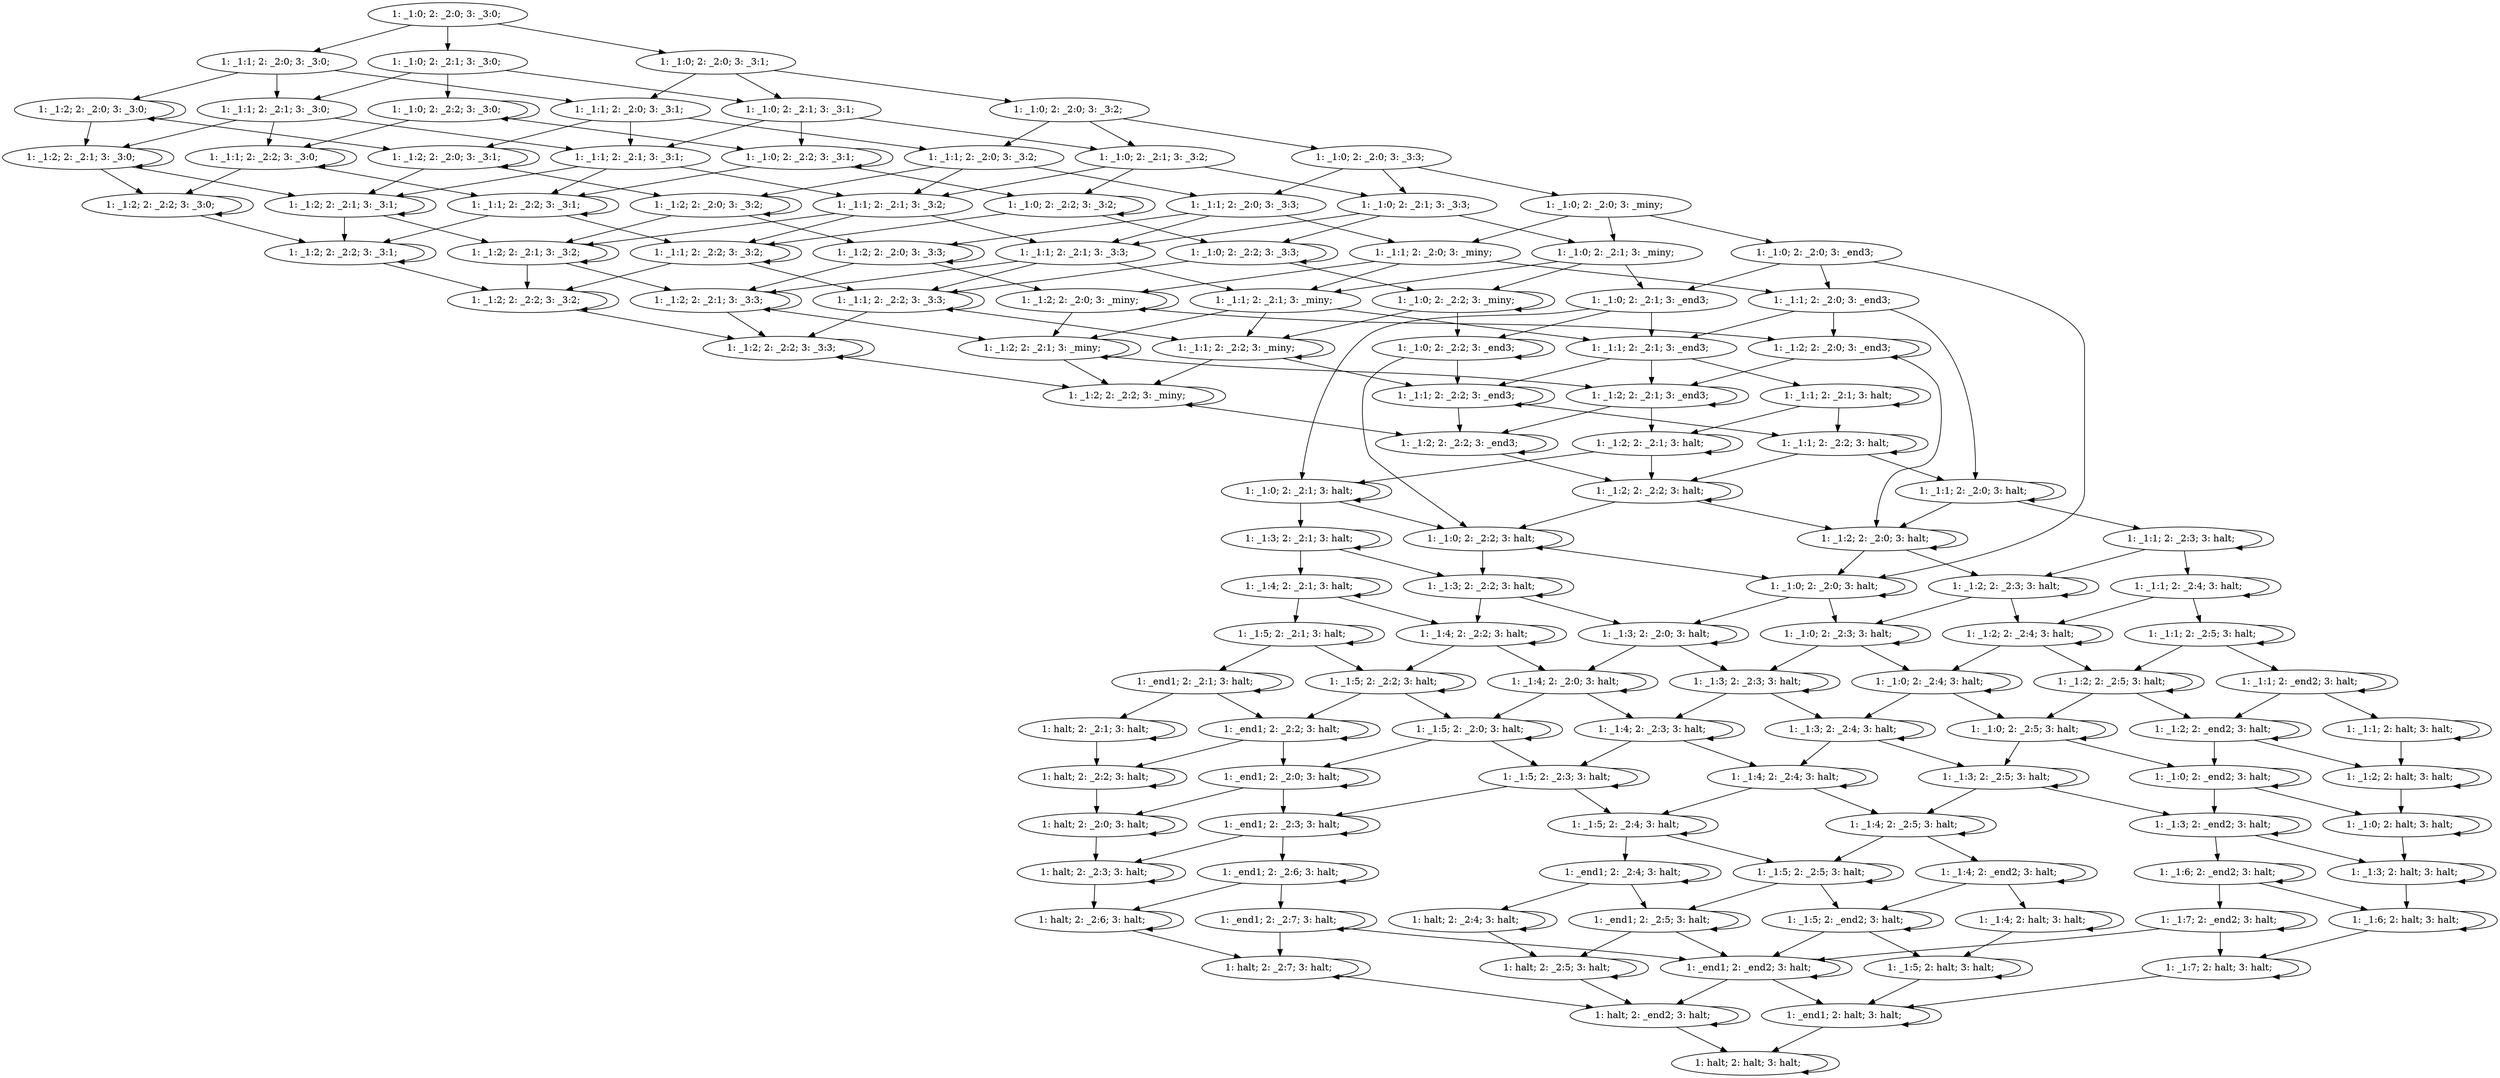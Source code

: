 digraph k { 
 "1: halt; 2: halt; 3: halt; " -> "1: halt; 2: halt; 3: halt; ";
"1: _end1; 2: halt; 3: halt; " -> "1: halt; 2: halt; 3: halt; ";
"1: _end1; 2: halt; 3: halt; " -> "1: _end1; 2: halt; 3: halt; ";
"1: halt; 2: _end2; 3: halt; " -> "1: halt; 2: _end2; 3: halt; ";
"1: halt; 2: _end2; 3: halt; " -> "1: halt; 2: halt; 3: halt; ";
"1: halt; 2: _2:7; 3: halt; " -> "1: halt; 2: _2:7; 3: halt; ";
"1: halt; 2: _2:7; 3: halt; " -> "1: halt; 2: _end2; 3: halt; ";
"1: _end1; 2: _end2; 3: halt; " -> "1: halt; 2: _end2; 3: halt; ";
"1: _end1; 2: _end2; 3: halt; " -> "1: _end1; 2: _end2; 3: halt; ";
"1: _end1; 2: _end2; 3: halt; " -> "1: _end1; 2: halt; 3: halt; ";
"1: halt; 2: _2:5; 3: halt; " -> "1: halt; 2: _2:5; 3: halt; ";
"1: halt; 2: _2:5; 3: halt; " -> "1: halt; 2: _end2; 3: halt; ";
"1: _1:5; 2: halt; 3: halt; " -> "1: _end1; 2: halt; 3: halt; ";
"1: _1:5; 2: halt; 3: halt; " -> "1: _1:5; 2: halt; 3: halt; ";
"1: _1:7; 2: halt; 3: halt; " -> "1: _end1; 2: halt; 3: halt; ";
"1: _1:7; 2: halt; 3: halt; " -> "1: _1:7; 2: halt; 3: halt; ";
"1: _1:6; 2: halt; 3: halt; " -> "1: _1:7; 2: halt; 3: halt; ";
"1: _1:6; 2: halt; 3: halt; " -> "1: _1:6; 2: halt; 3: halt; ";
"1: _1:7; 2: _end2; 3: halt; " -> "1: _end1; 2: _end2; 3: halt; ";
"1: _1:7; 2: _end2; 3: halt; " -> "1: _1:7; 2: _end2; 3: halt; ";
"1: _1:7; 2: _end2; 3: halt; " -> "1: _1:7; 2: halt; 3: halt; ";
"1: _1:4; 2: halt; 3: halt; " -> "1: _1:5; 2: halt; 3: halt; ";
"1: _1:4; 2: halt; 3: halt; " -> "1: _1:4; 2: halt; 3: halt; ";
"1: _1:5; 2: _end2; 3: halt; " -> "1: _end1; 2: _end2; 3: halt; ";
"1: _1:5; 2: _end2; 3: halt; " -> "1: _1:5; 2: _end2; 3: halt; ";
"1: _1:5; 2: _end2; 3: halt; " -> "1: _1:5; 2: halt; 3: halt; ";
"1: _end1; 2: _2:5; 3: halt; " -> "1: halt; 2: _2:5; 3: halt; ";
"1: _end1; 2: _2:5; 3: halt; " -> "1: _end1; 2: _2:5; 3: halt; ";
"1: _end1; 2: _2:5; 3: halt; " -> "1: _end1; 2: _end2; 3: halt; ";
"1: halt; 2: _2:4; 3: halt; " -> "1: halt; 2: _2:4; 3: halt; ";
"1: halt; 2: _2:4; 3: halt; " -> "1: halt; 2: _2:5; 3: halt; ";
"1: _end1; 2: _2:7; 3: halt; " -> "1: halt; 2: _2:7; 3: halt; ";
"1: _end1; 2: _2:7; 3: halt; " -> "1: _end1; 2: _2:7; 3: halt; ";
"1: _end1; 2: _2:7; 3: halt; " -> "1: _end1; 2: _end2; 3: halt; ";
"1: halt; 2: _2:6; 3: halt; " -> "1: halt; 2: _2:6; 3: halt; ";
"1: halt; 2: _2:6; 3: halt; " -> "1: halt; 2: _2:7; 3: halt; ";
"1: halt; 2: _2:2; 3: halt; " -> "1: halt; 2: _2:2; 3: halt; ";
"1: halt; 2: _2:2; 3: halt; " -> "1: halt; 2: _2:0; 3: halt; ";
"1: _1:2; 2: halt; 3: halt; " -> "1: _1:0; 2: halt; 3: halt; ";
"1: _1:2; 2: halt; 3: halt; " -> "1: _1:2; 2: halt; 3: halt; ";
"1: _1:2; 2: _end2; 3: halt; " -> "1: _1:0; 2: _end2; 3: halt; ";
"1: _1:2; 2: _end2; 3: halt; " -> "1: _1:2; 2: _end2; 3: halt; ";
"1: _1:2; 2: _end2; 3: halt; " -> "1: _1:2; 2: halt; 3: halt; ";
"1: _1:1; 2: halt; 3: halt; " -> "1: _1:2; 2: halt; 3: halt; ";
"1: _1:1; 2: halt; 3: halt; " -> "1: _1:1; 2: halt; 3: halt; ";
"1: _end1; 2: _2:2; 3: halt; " -> "1: halt; 2: _2:2; 3: halt; ";
"1: _end1; 2: _2:2; 3: halt; " -> "1: _end1; 2: _2:2; 3: halt; ";
"1: _end1; 2: _2:2; 3: halt; " -> "1: _end1; 2: _2:0; 3: halt; ";
"1: halt; 2: _2:1; 3: halt; " -> "1: halt; 2: _2:1; 3: halt; ";
"1: halt; 2: _2:1; 3: halt; " -> "1: halt; 2: _2:2; 3: halt; ";
"1: halt; 2: _2:3; 3: halt; " -> "1: halt; 2: _2:3; 3: halt; ";
"1: halt; 2: _2:3; 3: halt; " -> "1: halt; 2: _2:6; 3: halt; ";
"1: _end1; 2: _2:6; 3: halt; " -> "1: halt; 2: _2:6; 3: halt; ";
"1: _end1; 2: _2:6; 3: halt; " -> "1: _end1; 2: _2:6; 3: halt; ";
"1: _end1; 2: _2:6; 3: halt; " -> "1: _end1; 2: _2:7; 3: halt; ";
"1: _1:5; 2: _2:5; 3: halt; " -> "1: _end1; 2: _2:5; 3: halt; ";
"1: _1:5; 2: _2:5; 3: halt; " -> "1: _1:5; 2: _2:5; 3: halt; ";
"1: _1:5; 2: _2:5; 3: halt; " -> "1: _1:5; 2: _end2; 3: halt; ";
"1: _end1; 2: _2:4; 3: halt; " -> "1: halt; 2: _2:4; 3: halt; ";
"1: _end1; 2: _2:4; 3: halt; " -> "1: _end1; 2: _2:4; 3: halt; ";
"1: _end1; 2: _2:4; 3: halt; " -> "1: _end1; 2: _2:5; 3: halt; ";
"1: _1:4; 2: _end2; 3: halt; " -> "1: _1:5; 2: _end2; 3: halt; ";
"1: _1:4; 2: _end2; 3: halt; " -> "1: _1:4; 2: _end2; 3: halt; ";
"1: _1:4; 2: _end2; 3: halt; " -> "1: _1:4; 2: halt; 3: halt; ";
"1: _1:3; 2: halt; 3: halt; " -> "1: _1:6; 2: halt; 3: halt; ";
"1: _1:3; 2: halt; 3: halt; " -> "1: _1:3; 2: halt; 3: halt; ";
"1: _1:6; 2: _end2; 3: halt; " -> "1: _1:7; 2: _end2; 3: halt; ";
"1: _1:6; 2: _end2; 3: halt; " -> "1: _1:6; 2: _end2; 3: halt; ";
"1: _1:6; 2: _end2; 3: halt; " -> "1: _1:6; 2: halt; 3: halt; ";
"1: _1:0; 2: halt; 3: halt; " -> "1: _1:3; 2: halt; 3: halt; ";
"1: _1:0; 2: halt; 3: halt; " -> "1: _1:0; 2: halt; 3: halt; ";
"1: _1:3; 2: _end2; 3: halt; " -> "1: _1:6; 2: _end2; 3: halt; ";
"1: _1:3; 2: _end2; 3: halt; " -> "1: _1:3; 2: _end2; 3: halt; ";
"1: _1:3; 2: _end2; 3: halt; " -> "1: _1:3; 2: halt; 3: halt; ";
"1: _1:4; 2: _2:5; 3: halt; " -> "1: _1:5; 2: _2:5; 3: halt; ";
"1: _1:4; 2: _2:5; 3: halt; " -> "1: _1:4; 2: _2:5; 3: halt; ";
"1: _1:4; 2: _2:5; 3: halt; " -> "1: _1:4; 2: _end2; 3: halt; ";
"1: _1:5; 2: _2:4; 3: halt; " -> "1: _end1; 2: _2:4; 3: halt; ";
"1: _1:5; 2: _2:4; 3: halt; " -> "1: _1:5; 2: _2:4; 3: halt; ";
"1: _1:5; 2: _2:4; 3: halt; " -> "1: _1:5; 2: _2:5; 3: halt; ";
"1: _end1; 2: _2:3; 3: halt; " -> "1: halt; 2: _2:3; 3: halt; ";
"1: _end1; 2: _2:3; 3: halt; " -> "1: _end1; 2: _2:3; 3: halt; ";
"1: _end1; 2: _2:3; 3: halt; " -> "1: _end1; 2: _2:6; 3: halt; ";
"1: halt; 2: _2:0; 3: halt; " -> "1: halt; 2: _2:0; 3: halt; ";
"1: halt; 2: _2:0; 3: halt; " -> "1: halt; 2: _2:3; 3: halt; ";
"1: _1:5; 2: _2:2; 3: halt; " -> "1: _end1; 2: _2:2; 3: halt; ";
"1: _1:5; 2: _2:2; 3: halt; " -> "1: _1:5; 2: _2:2; 3: halt; ";
"1: _1:5; 2: _2:2; 3: halt; " -> "1: _1:5; 2: _2:0; 3: halt; ";
"1: _end1; 2: _2:1; 3: halt; " -> "1: halt; 2: _2:1; 3: halt; ";
"1: _end1; 2: _2:1; 3: halt; " -> "1: _end1; 2: _2:1; 3: halt; ";
"1: _end1; 2: _2:1; 3: halt; " -> "1: _end1; 2: _2:2; 3: halt; ";
"1: _1:1; 2: _end2; 3: halt; " -> "1: _1:2; 2: _end2; 3: halt; ";
"1: _1:1; 2: _end2; 3: halt; " -> "1: _1:1; 2: _end2; 3: halt; ";
"1: _1:1; 2: _end2; 3: halt; " -> "1: _1:1; 2: halt; 3: halt; ";
"1: _1:2; 2: _2:5; 3: halt; " -> "1: _1:0; 2: _2:5; 3: halt; ";
"1: _1:2; 2: _2:5; 3: halt; " -> "1: _1:2; 2: _2:5; 3: halt; ";
"1: _1:2; 2: _2:5; 3: halt; " -> "1: _1:2; 2: _end2; 3: halt; ";
"1: _1:2; 2: _2:4; 3: halt; " -> "1: _1:0; 2: _2:4; 3: halt; ";
"1: _1:2; 2: _2:4; 3: halt; " -> "1: _1:2; 2: _2:4; 3: halt; ";
"1: _1:2; 2: _2:4; 3: halt; " -> "1: _1:2; 2: _2:5; 3: halt; ";
"1: _1:1; 2: _2:5; 3: halt; " -> "1: _1:2; 2: _2:5; 3: halt; ";
"1: _1:1; 2: _2:5; 3: halt; " -> "1: _1:1; 2: _2:5; 3: halt; ";
"1: _1:1; 2: _2:5; 3: halt; " -> "1: _1:1; 2: _end2; 3: halt; ";
"1: _1:2; 2: _2:2; 3: halt; " -> "1: _1:0; 2: _2:2; 3: halt; ";
"1: _1:2; 2: _2:2; 3: halt; " -> "1: _1:2; 2: _2:2; 3: halt; ";
"1: _1:2; 2: _2:2; 3: halt; " -> "1: _1:2; 2: _2:0; 3: halt; ";
"1: _1:4; 2: _2:2; 3: halt; " -> "1: _1:5; 2: _2:2; 3: halt; ";
"1: _1:4; 2: _2:2; 3: halt; " -> "1: _1:4; 2: _2:2; 3: halt; ";
"1: _1:4; 2: _2:2; 3: halt; " -> "1: _1:4; 2: _2:0; 3: halt; ";
"1: _1:5; 2: _2:1; 3: halt; " -> "1: _end1; 2: _2:1; 3: halt; ";
"1: _1:5; 2: _2:1; 3: halt; " -> "1: _1:5; 2: _2:1; 3: halt; ";
"1: _1:5; 2: _2:1; 3: halt; " -> "1: _1:5; 2: _2:2; 3: halt; ";
"1: _1:5; 2: _2:3; 3: halt; " -> "1: _end1; 2: _2:3; 3: halt; ";
"1: _1:5; 2: _2:3; 3: halt; " -> "1: _1:5; 2: _2:3; 3: halt; ";
"1: _1:5; 2: _2:3; 3: halt; " -> "1: _1:5; 2: _2:4; 3: halt; ";
"1: _end1; 2: _2:0; 3: halt; " -> "1: halt; 2: _2:0; 3: halt; ";
"1: _end1; 2: _2:0; 3: halt; " -> "1: _end1; 2: _2:0; 3: halt; ";
"1: _end1; 2: _2:0; 3: halt; " -> "1: _end1; 2: _2:3; 3: halt; ";
"1: _1:4; 2: _2:4; 3: halt; " -> "1: _1:5; 2: _2:4; 3: halt; ";
"1: _1:4; 2: _2:4; 3: halt; " -> "1: _1:4; 2: _2:4; 3: halt; ";
"1: _1:4; 2: _2:4; 3: halt; " -> "1: _1:4; 2: _2:5; 3: halt; ";
"1: _1:3; 2: _2:5; 3: halt; " -> "1: _1:4; 2: _2:5; 3: halt; ";
"1: _1:3; 2: _2:5; 3: halt; " -> "1: _1:3; 2: _2:5; 3: halt; ";
"1: _1:3; 2: _2:5; 3: halt; " -> "1: _1:3; 2: _end2; 3: halt; ";
"1: _1:0; 2: _end2; 3: halt; " -> "1: _1:3; 2: _end2; 3: halt; ";
"1: _1:0; 2: _end2; 3: halt; " -> "1: _1:0; 2: _end2; 3: halt; ";
"1: _1:0; 2: _end2; 3: halt; " -> "1: _1:0; 2: halt; 3: halt; ";
"1: _1:0; 2: _2:5; 3: halt; " -> "1: _1:3; 2: _2:5; 3: halt; ";
"1: _1:0; 2: _2:5; 3: halt; " -> "1: _1:0; 2: _2:5; 3: halt; ";
"1: _1:0; 2: _2:5; 3: halt; " -> "1: _1:0; 2: _end2; 3: halt; ";
"1: _1:3; 2: _2:4; 3: halt; " -> "1: _1:4; 2: _2:4; 3: halt; ";
"1: _1:3; 2: _2:4; 3: halt; " -> "1: _1:3; 2: _2:4; 3: halt; ";
"1: _1:3; 2: _2:4; 3: halt; " -> "1: _1:3; 2: _2:5; 3: halt; ";
"1: _1:4; 2: _2:3; 3: halt; " -> "1: _1:5; 2: _2:3; 3: halt; ";
"1: _1:4; 2: _2:3; 3: halt; " -> "1: _1:4; 2: _2:3; 3: halt; ";
"1: _1:4; 2: _2:3; 3: halt; " -> "1: _1:4; 2: _2:4; 3: halt; ";
"1: _1:5; 2: _2:0; 3: halt; " -> "1: _end1; 2: _2:0; 3: halt; ";
"1: _1:5; 2: _2:0; 3: halt; " -> "1: _1:5; 2: _2:0; 3: halt; ";
"1: _1:5; 2: _2:0; 3: halt; " -> "1: _1:5; 2: _2:3; 3: halt; ";
"1: _1:3; 2: _2:2; 3: halt; " -> "1: _1:4; 2: _2:2; 3: halt; ";
"1: _1:3; 2: _2:2; 3: halt; " -> "1: _1:3; 2: _2:2; 3: halt; ";
"1: _1:3; 2: _2:2; 3: halt; " -> "1: _1:3; 2: _2:0; 3: halt; ";
"1: _1:4; 2: _2:1; 3: halt; " -> "1: _1:5; 2: _2:1; 3: halt; ";
"1: _1:4; 2: _2:1; 3: halt; " -> "1: _1:4; 2: _2:1; 3: halt; ";
"1: _1:4; 2: _2:1; 3: halt; " -> "1: _1:4; 2: _2:2; 3: halt; ";
"1: _1:1; 2: _2:2; 3: halt; " -> "1: _1:2; 2: _2:2; 3: halt; ";
"1: _1:1; 2: _2:2; 3: halt; " -> "1: _1:1; 2: _2:2; 3: halt; ";
"1: _1:1; 2: _2:2; 3: halt; " -> "1: _1:1; 2: _2:0; 3: halt; ";
"1: _1:2; 2: _2:1; 3: halt; " -> "1: _1:0; 2: _2:1; 3: halt; ";
"1: _1:2; 2: _2:1; 3: halt; " -> "1: _1:2; 2: _2:1; 3: halt; ";
"1: _1:2; 2: _2:1; 3: halt; " -> "1: _1:2; 2: _2:2; 3: halt; ";
"1: _1:2; 2: _2:2; 3: _end3; " -> "1: _1:2; 2: _2:2; 3: halt; ";
"1: _1:2; 2: _2:2; 3: _end3; " -> "1: _1:2; 2: _2:2; 3: _end3; ";
"1: _1:1; 2: _2:4; 3: halt; " -> "1: _1:2; 2: _2:4; 3: halt; ";
"1: _1:1; 2: _2:4; 3: halt; " -> "1: _1:1; 2: _2:4; 3: halt; ";
"1: _1:1; 2: _2:4; 3: halt; " -> "1: _1:1; 2: _2:5; 3: halt; ";
"1: _1:2; 2: _2:3; 3: halt; " -> "1: _1:0; 2: _2:3; 3: halt; ";
"1: _1:2; 2: _2:3; 3: halt; " -> "1: _1:2; 2: _2:3; 3: halt; ";
"1: _1:2; 2: _2:3; 3: halt; " -> "1: _1:2; 2: _2:4; 3: halt; ";
"1: _1:2; 2: _2:2; 3: _miny; " -> "1: _1:2; 2: _2:2; 3: _end3; ";
"1: _1:2; 2: _2:2; 3: _miny; " -> "1: _1:2; 2: _2:2; 3: _miny; ";
"1: _1:2; 2: _2:1; 3: _end3; " -> "1: _1:2; 2: _2:1; 3: _end3; ";
"1: _1:2; 2: _2:1; 3: _end3; " -> "1: _1:2; 2: _2:1; 3: halt; ";
"1: _1:2; 2: _2:1; 3: _end3; " -> "1: _1:2; 2: _2:2; 3: _end3; ";
"1: _1:2; 2: _2:0; 3: halt; " -> "1: _1:0; 2: _2:0; 3: halt; ";
"1: _1:2; 2: _2:0; 3: halt; " -> "1: _1:2; 2: _2:0; 3: halt; ";
"1: _1:2; 2: _2:0; 3: halt; " -> "1: _1:2; 2: _2:3; 3: halt; ";
"1: _1:1; 2: _2:3; 3: halt; " -> "1: _1:2; 2: _2:3; 3: halt; ";
"1: _1:1; 2: _2:3; 3: halt; " -> "1: _1:1; 2: _2:3; 3: halt; ";
"1: _1:1; 2: _2:3; 3: halt; " -> "1: _1:1; 2: _2:4; 3: halt; ";
"1: _1:1; 2: _2:2; 3: _end3; " -> "1: _1:2; 2: _2:2; 3: _end3; ";
"1: _1:1; 2: _2:2; 3: _end3; " -> "1: _1:1; 2: _2:2; 3: halt; ";
"1: _1:1; 2: _2:2; 3: _end3; " -> "1: _1:1; 2: _2:2; 3: _end3; ";
"1: _1:1; 2: _2:1; 3: halt; " -> "1: _1:2; 2: _2:1; 3: halt; ";
"1: _1:1; 2: _2:1; 3: halt; " -> "1: _1:1; 2: _2:1; 3: halt; ";
"1: _1:1; 2: _2:1; 3: halt; " -> "1: _1:1; 2: _2:2; 3: halt; ";
"1: _1:0; 2: _2:2; 3: halt; " -> "1: _1:3; 2: _2:2; 3: halt; ";
"1: _1:0; 2: _2:2; 3: halt; " -> "1: _1:0; 2: _2:2; 3: halt; ";
"1: _1:0; 2: _2:2; 3: halt; " -> "1: _1:0; 2: _2:0; 3: halt; ";
"1: _1:3; 2: _2:1; 3: halt; " -> "1: _1:4; 2: _2:1; 3: halt; ";
"1: _1:3; 2: _2:1; 3: halt; " -> "1: _1:3; 2: _2:1; 3: halt; ";
"1: _1:3; 2: _2:1; 3: halt; " -> "1: _1:3; 2: _2:2; 3: halt; ";
"1: _1:3; 2: _2:3; 3: halt; " -> "1: _1:4; 2: _2:3; 3: halt; ";
"1: _1:3; 2: _2:3; 3: halt; " -> "1: _1:3; 2: _2:3; 3: halt; ";
"1: _1:3; 2: _2:3; 3: halt; " -> "1: _1:3; 2: _2:4; 3: halt; ";
"1: _1:4; 2: _2:0; 3: halt; " -> "1: _1:5; 2: _2:0; 3: halt; ";
"1: _1:4; 2: _2:0; 3: halt; " -> "1: _1:4; 2: _2:0; 3: halt; ";
"1: _1:4; 2: _2:0; 3: halt; " -> "1: _1:4; 2: _2:3; 3: halt; ";
"1: _1:0; 2: _2:4; 3: halt; " -> "1: _1:3; 2: _2:4; 3: halt; ";
"1: _1:0; 2: _2:4; 3: halt; " -> "1: _1:0; 2: _2:4; 3: halt; ";
"1: _1:0; 2: _2:4; 3: halt; " -> "1: _1:0; 2: _2:5; 3: halt; ";
"1: _1:0; 2: _2:2; 3: _end3; " -> "1: _1:1; 2: _2:2; 3: _end3; ";
"1: _1:0; 2: _2:2; 3: _end3; " -> "1: _1:0; 2: _2:2; 3: halt; ";
"1: _1:0; 2: _2:2; 3: _end3; " -> "1: _1:0; 2: _2:2; 3: _end3; ";
"1: _1:1; 2: _2:2; 3: _miny; " -> "1: _1:2; 2: _2:2; 3: _miny; ";
"1: _1:1; 2: _2:2; 3: _miny; " -> "1: _1:1; 2: _2:2; 3: _end3; ";
"1: _1:1; 2: _2:2; 3: _miny; " -> "1: _1:1; 2: _2:2; 3: _miny; ";
"1: _1:0; 2: _2:3; 3: halt; " -> "1: _1:3; 2: _2:3; 3: halt; ";
"1: _1:0; 2: _2:3; 3: halt; " -> "1: _1:0; 2: _2:3; 3: halt; ";
"1: _1:0; 2: _2:3; 3: halt; " -> "1: _1:0; 2: _2:4; 3: halt; ";
"1: _1:3; 2: _2:0; 3: halt; " -> "1: _1:4; 2: _2:0; 3: halt; ";
"1: _1:3; 2: _2:0; 3: halt; " -> "1: _1:3; 2: _2:0; 3: halt; ";
"1: _1:3; 2: _2:0; 3: halt; " -> "1: _1:3; 2: _2:3; 3: halt; ";
"1: _1:0; 2: _2:1; 3: halt; " -> "1: _1:3; 2: _2:1; 3: halt; ";
"1: _1:0; 2: _2:1; 3: halt; " -> "1: _1:0; 2: _2:1; 3: halt; ";
"1: _1:0; 2: _2:1; 3: halt; " -> "1: _1:0; 2: _2:2; 3: halt; ";
"1: _1:1; 2: _2:1; 3: _end3; " -> "1: _1:2; 2: _2:1; 3: _end3; ";
"1: _1:1; 2: _2:1; 3: _end3; " -> "1: _1:1; 2: _2:1; 3: halt; ";
"1: _1:1; 2: _2:1; 3: _end3; " -> "1: _1:1; 2: _2:2; 3: _end3; ";
"1: _1:1; 2: _2:0; 3: halt; " -> "1: _1:2; 2: _2:0; 3: halt; ";
"1: _1:1; 2: _2:0; 3: halt; " -> "1: _1:1; 2: _2:0; 3: halt; ";
"1: _1:1; 2: _2:0; 3: halt; " -> "1: _1:1; 2: _2:3; 3: halt; ";
"1: _1:2; 2: _2:0; 3: _end3; " -> "1: _1:2; 2: _2:0; 3: _end3; ";
"1: _1:2; 2: _2:0; 3: _end3; " -> "1: _1:2; 2: _2:0; 3: halt; ";
"1: _1:2; 2: _2:0; 3: _end3; " -> "1: _1:2; 2: _2:1; 3: _end3; ";
"1: _1:2; 2: _2:1; 3: _miny; " -> "1: _1:2; 2: _2:1; 3: _miny; ";
"1: _1:2; 2: _2:1; 3: _miny; " -> "1: _1:2; 2: _2:1; 3: _end3; ";
"1: _1:2; 2: _2:1; 3: _miny; " -> "1: _1:2; 2: _2:2; 3: _miny; ";
"1: _1:2; 2: _2:2; 3: _3:3; " -> "1: _1:2; 2: _2:2; 3: _miny; ";
"1: _1:2; 2: _2:2; 3: _3:3; " -> "1: _1:2; 2: _2:2; 3: _3:3; ";
"1: _1:2; 2: _2:2; 3: _3:2; " -> "1: _1:2; 2: _2:2; 3: _3:3; ";
"1: _1:2; 2: _2:2; 3: _3:2; " -> "1: _1:2; 2: _2:2; 3: _3:2; ";
"1: _1:2; 2: _2:1; 3: _3:3; " -> "1: _1:2; 2: _2:1; 3: _3:3; ";
"1: _1:2; 2: _2:1; 3: _3:3; " -> "1: _1:2; 2: _2:1; 3: _miny; ";
"1: _1:2; 2: _2:1; 3: _3:3; " -> "1: _1:2; 2: _2:2; 3: _3:3; ";
"1: _1:2; 2: _2:0; 3: _miny; " -> "1: _1:2; 2: _2:0; 3: _miny; ";
"1: _1:2; 2: _2:0; 3: _miny; " -> "1: _1:2; 2: _2:0; 3: _end3; ";
"1: _1:2; 2: _2:0; 3: _miny; " -> "1: _1:2; 2: _2:1; 3: _miny; ";
"1: _1:1; 2: _2:2; 3: _3:3; " -> "1: _1:2; 2: _2:2; 3: _3:3; ";
"1: _1:1; 2: _2:2; 3: _3:3; " -> "1: _1:1; 2: _2:2; 3: _miny; ";
"1: _1:1; 2: _2:2; 3: _3:3; " -> "1: _1:1; 2: _2:2; 3: _3:3; ";
"1: _1:1; 2: _2:1; 3: _miny; " -> "1: _1:2; 2: _2:1; 3: _miny; ";
"1: _1:1; 2: _2:1; 3: _miny; " -> "1: _1:1; 2: _2:1; 3: _end3; ";
"1: _1:1; 2: _2:1; 3: _miny; " -> "1: _1:1; 2: _2:2; 3: _miny; ";
"1: _1:1; 2: _2:0; 3: _end3; " -> "1: _1:2; 2: _2:0; 3: _end3; ";
"1: _1:1; 2: _2:0; 3: _end3; " -> "1: _1:1; 2: _2:0; 3: halt; ";
"1: _1:1; 2: _2:0; 3: _end3; " -> "1: _1:1; 2: _2:1; 3: _end3; ";
"1: _1:0; 2: _2:1; 3: _end3; " -> "1: _1:1; 2: _2:1; 3: _end3; ";
"1: _1:0; 2: _2:1; 3: _end3; " -> "1: _1:0; 2: _2:1; 3: halt; ";
"1: _1:0; 2: _2:1; 3: _end3; " -> "1: _1:0; 2: _2:2; 3: _end3; ";
"1: _1:0; 2: _2:0; 3: halt; " -> "1: _1:3; 2: _2:0; 3: halt; ";
"1: _1:0; 2: _2:0; 3: halt; " -> "1: _1:0; 2: _2:0; 3: halt; ";
"1: _1:0; 2: _2:0; 3: halt; " -> "1: _1:0; 2: _2:3; 3: halt; ";
"1: _1:0; 2: _2:2; 3: _miny; " -> "1: _1:1; 2: _2:2; 3: _miny; ";
"1: _1:0; 2: _2:2; 3: _miny; " -> "1: _1:0; 2: _2:2; 3: _end3; ";
"1: _1:0; 2: _2:2; 3: _miny; " -> "1: _1:0; 2: _2:2; 3: _miny; ";
"1: _1:0; 2: _2:2; 3: _3:3; " -> "1: _1:1; 2: _2:2; 3: _3:3; ";
"1: _1:0; 2: _2:2; 3: _3:3; " -> "1: _1:0; 2: _2:2; 3: _miny; ";
"1: _1:0; 2: _2:2; 3: _3:3; " -> "1: _1:0; 2: _2:2; 3: _3:3; ";
"1: _1:1; 2: _2:2; 3: _3:2; " -> "1: _1:2; 2: _2:2; 3: _3:2; ";
"1: _1:1; 2: _2:2; 3: _3:2; " -> "1: _1:1; 2: _2:2; 3: _3:3; ";
"1: _1:1; 2: _2:2; 3: _3:2; " -> "1: _1:1; 2: _2:2; 3: _3:2; ";
"1: _1:0; 2: _2:1; 3: _miny; " -> "1: _1:1; 2: _2:1; 3: _miny; ";
"1: _1:0; 2: _2:1; 3: _miny; " -> "1: _1:0; 2: _2:1; 3: _end3; ";
"1: _1:0; 2: _2:1; 3: _miny; " -> "1: _1:0; 2: _2:2; 3: _miny; ";
"1: _1:0; 2: _2:0; 3: _end3; " -> "1: _1:1; 2: _2:0; 3: _end3; ";
"1: _1:0; 2: _2:0; 3: _end3; " -> "1: _1:0; 2: _2:0; 3: halt; ";
"1: _1:0; 2: _2:0; 3: _end3; " -> "1: _1:0; 2: _2:1; 3: _end3; ";
"1: _1:1; 2: _2:0; 3: _miny; " -> "1: _1:2; 2: _2:0; 3: _miny; ";
"1: _1:1; 2: _2:0; 3: _miny; " -> "1: _1:1; 2: _2:0; 3: _end3; ";
"1: _1:1; 2: _2:0; 3: _miny; " -> "1: _1:1; 2: _2:1; 3: _miny; ";
"1: _1:1; 2: _2:1; 3: _3:3; " -> "1: _1:2; 2: _2:1; 3: _3:3; ";
"1: _1:1; 2: _2:1; 3: _3:3; " -> "1: _1:1; 2: _2:1; 3: _miny; ";
"1: _1:1; 2: _2:1; 3: _3:3; " -> "1: _1:1; 2: _2:2; 3: _3:3; ";
"1: _1:2; 2: _2:0; 3: _3:3; " -> "1: _1:2; 2: _2:0; 3: _3:3; ";
"1: _1:2; 2: _2:0; 3: _3:3; " -> "1: _1:2; 2: _2:0; 3: _miny; ";
"1: _1:2; 2: _2:0; 3: _3:3; " -> "1: _1:2; 2: _2:1; 3: _3:3; ";
"1: _1:2; 2: _2:1; 3: _3:2; " -> "1: _1:2; 2: _2:1; 3: _3:2; ";
"1: _1:2; 2: _2:1; 3: _3:2; " -> "1: _1:2; 2: _2:1; 3: _3:3; ";
"1: _1:2; 2: _2:1; 3: _3:2; " -> "1: _1:2; 2: _2:2; 3: _3:2; ";
"1: _1:2; 2: _2:2; 3: _3:1; " -> "1: _1:2; 2: _2:2; 3: _3:2; ";
"1: _1:2; 2: _2:2; 3: _3:1; " -> "1: _1:2; 2: _2:2; 3: _3:1; ";
"1: _1:2; 2: _2:1; 3: _3:1; " -> "1: _1:2; 2: _2:1; 3: _3:1; ";
"1: _1:2; 2: _2:1; 3: _3:1; " -> "1: _1:2; 2: _2:1; 3: _3:2; ";
"1: _1:2; 2: _2:1; 3: _3:1; " -> "1: _1:2; 2: _2:2; 3: _3:1; ";
"1: _1:2; 2: _2:0; 3: _3:2; " -> "1: _1:2; 2: _2:0; 3: _3:2; ";
"1: _1:2; 2: _2:0; 3: _3:2; " -> "1: _1:2; 2: _2:0; 3: _3:3; ";
"1: _1:2; 2: _2:0; 3: _3:2; " -> "1: _1:2; 2: _2:1; 3: _3:2; ";
"1: _1:2; 2: _2:2; 3: _3:0; " -> "1: _1:2; 2: _2:2; 3: _3:1; ";
"1: _1:2; 2: _2:2; 3: _3:0; " -> "1: _1:2; 2: _2:2; 3: _3:0; ";
"1: _1:1; 2: _2:2; 3: _3:1; " -> "1: _1:2; 2: _2:2; 3: _3:1; ";
"1: _1:1; 2: _2:2; 3: _3:1; " -> "1: _1:1; 2: _2:2; 3: _3:2; ";
"1: _1:1; 2: _2:2; 3: _3:1; " -> "1: _1:1; 2: _2:2; 3: _3:1; ";
"1: _1:1; 2: _2:1; 3: _3:2; " -> "1: _1:2; 2: _2:1; 3: _3:2; ";
"1: _1:1; 2: _2:1; 3: _3:2; " -> "1: _1:1; 2: _2:1; 3: _3:3; ";
"1: _1:1; 2: _2:1; 3: _3:2; " -> "1: _1:1; 2: _2:2; 3: _3:2; ";
"1: _1:1; 2: _2:0; 3: _3:3; " -> "1: _1:2; 2: _2:0; 3: _3:3; ";
"1: _1:1; 2: _2:0; 3: _3:3; " -> "1: _1:1; 2: _2:0; 3: _miny; ";
"1: _1:1; 2: _2:0; 3: _3:3; " -> "1: _1:1; 2: _2:1; 3: _3:3; ";
"1: _1:0; 2: _2:1; 3: _3:3; " -> "1: _1:1; 2: _2:1; 3: _3:3; ";
"1: _1:0; 2: _2:1; 3: _3:3; " -> "1: _1:0; 2: _2:1; 3: _miny; ";
"1: _1:0; 2: _2:1; 3: _3:3; " -> "1: _1:0; 2: _2:2; 3: _3:3; ";
"1: _1:0; 2: _2:0; 3: _miny; " -> "1: _1:1; 2: _2:0; 3: _miny; ";
"1: _1:0; 2: _2:0; 3: _miny; " -> "1: _1:0; 2: _2:0; 3: _end3; ";
"1: _1:0; 2: _2:0; 3: _miny; " -> "1: _1:0; 2: _2:1; 3: _miny; ";
"1: _1:0; 2: _2:2; 3: _3:2; " -> "1: _1:1; 2: _2:2; 3: _3:2; ";
"1: _1:0; 2: _2:2; 3: _3:2; " -> "1: _1:0; 2: _2:2; 3: _3:3; ";
"1: _1:0; 2: _2:2; 3: _3:2; " -> "1: _1:0; 2: _2:2; 3: _3:2; ";
"1: _1:0; 2: _2:2; 3: _3:1; " -> "1: _1:1; 2: _2:2; 3: _3:1; ";
"1: _1:0; 2: _2:2; 3: _3:1; " -> "1: _1:0; 2: _2:2; 3: _3:2; ";
"1: _1:0; 2: _2:2; 3: _3:1; " -> "1: _1:0; 2: _2:2; 3: _3:1; ";
"1: _1:1; 2: _2:2; 3: _3:0; " -> "1: _1:2; 2: _2:2; 3: _3:0; ";
"1: _1:1; 2: _2:2; 3: _3:0; " -> "1: _1:1; 2: _2:2; 3: _3:1; ";
"1: _1:1; 2: _2:2; 3: _3:0; " -> "1: _1:1; 2: _2:2; 3: _3:0; ";
"1: _1:0; 2: _2:1; 3: _3:2; " -> "1: _1:1; 2: _2:1; 3: _3:2; ";
"1: _1:0; 2: _2:1; 3: _3:2; " -> "1: _1:0; 2: _2:1; 3: _3:3; ";
"1: _1:0; 2: _2:1; 3: _3:2; " -> "1: _1:0; 2: _2:2; 3: _3:2; ";
"1: _1:0; 2: _2:0; 3: _3:3; " -> "1: _1:1; 2: _2:0; 3: _3:3; ";
"1: _1:0; 2: _2:0; 3: _3:3; " -> "1: _1:0; 2: _2:0; 3: _miny; ";
"1: _1:0; 2: _2:0; 3: _3:3; " -> "1: _1:0; 2: _2:1; 3: _3:3; ";
"1: _1:1; 2: _2:0; 3: _3:2; " -> "1: _1:2; 2: _2:0; 3: _3:2; ";
"1: _1:1; 2: _2:0; 3: _3:2; " -> "1: _1:1; 2: _2:0; 3: _3:3; ";
"1: _1:1; 2: _2:0; 3: _3:2; " -> "1: _1:1; 2: _2:1; 3: _3:2; ";
"1: _1:1; 2: _2:1; 3: _3:1; " -> "1: _1:2; 2: _2:1; 3: _3:1; ";
"1: _1:1; 2: _2:1; 3: _3:1; " -> "1: _1:1; 2: _2:1; 3: _3:2; ";
"1: _1:1; 2: _2:1; 3: _3:1; " -> "1: _1:1; 2: _2:2; 3: _3:1; ";
"1: _1:2; 2: _2:1; 3: _3:0; " -> "1: _1:2; 2: _2:1; 3: _3:0; ";
"1: _1:2; 2: _2:1; 3: _3:0; " -> "1: _1:2; 2: _2:1; 3: _3:1; ";
"1: _1:2; 2: _2:1; 3: _3:0; " -> "1: _1:2; 2: _2:2; 3: _3:0; ";
"1: _1:2; 2: _2:0; 3: _3:1; " -> "1: _1:2; 2: _2:0; 3: _3:1; ";
"1: _1:2; 2: _2:0; 3: _3:1; " -> "1: _1:2; 2: _2:0; 3: _3:2; ";
"1: _1:2; 2: _2:0; 3: _3:1; " -> "1: _1:2; 2: _2:1; 3: _3:1; ";
"1: _1:1; 2: _2:1; 3: _3:0; " -> "1: _1:2; 2: _2:1; 3: _3:0; ";
"1: _1:1; 2: _2:1; 3: _3:0; " -> "1: _1:1; 2: _2:1; 3: _3:1; ";
"1: _1:1; 2: _2:1; 3: _3:0; " -> "1: _1:1; 2: _2:2; 3: _3:0; ";
"1: _1:1; 2: _2:0; 3: _3:1; " -> "1: _1:2; 2: _2:0; 3: _3:1; ";
"1: _1:1; 2: _2:0; 3: _3:1; " -> "1: _1:1; 2: _2:0; 3: _3:2; ";
"1: _1:1; 2: _2:0; 3: _3:1; " -> "1: _1:1; 2: _2:1; 3: _3:1; ";
"1: _1:2; 2: _2:0; 3: _3:0; " -> "1: _1:2; 2: _2:0; 3: _3:0; ";
"1: _1:2; 2: _2:0; 3: _3:0; " -> "1: _1:2; 2: _2:0; 3: _3:1; ";
"1: _1:2; 2: _2:0; 3: _3:0; " -> "1: _1:2; 2: _2:1; 3: _3:0; ";
"1: _1:0; 2: _2:1; 3: _3:1; " -> "1: _1:1; 2: _2:1; 3: _3:1; ";
"1: _1:0; 2: _2:1; 3: _3:1; " -> "1: _1:0; 2: _2:1; 3: _3:2; ";
"1: _1:0; 2: _2:1; 3: _3:1; " -> "1: _1:0; 2: _2:2; 3: _3:1; ";
"1: _1:0; 2: _2:0; 3: _3:2; " -> "1: _1:1; 2: _2:0; 3: _3:2; ";
"1: _1:0; 2: _2:0; 3: _3:2; " -> "1: _1:0; 2: _2:0; 3: _3:3; ";
"1: _1:0; 2: _2:0; 3: _3:2; " -> "1: _1:0; 2: _2:1; 3: _3:2; ";
"1: _1:0; 2: _2:2; 3: _3:0; " -> "1: _1:1; 2: _2:2; 3: _3:0; ";
"1: _1:0; 2: _2:2; 3: _3:0; " -> "1: _1:0; 2: _2:2; 3: _3:1; ";
"1: _1:0; 2: _2:2; 3: _3:0; " -> "1: _1:0; 2: _2:2; 3: _3:0; ";
"1: _1:0; 2: _2:1; 3: _3:0; " -> "1: _1:1; 2: _2:1; 3: _3:0; ";
"1: _1:0; 2: _2:1; 3: _3:0; " -> "1: _1:0; 2: _2:1; 3: _3:1; ";
"1: _1:0; 2: _2:1; 3: _3:0; " -> "1: _1:0; 2: _2:2; 3: _3:0; ";
"1: _1:0; 2: _2:0; 3: _3:1; " -> "1: _1:1; 2: _2:0; 3: _3:1; ";
"1: _1:0; 2: _2:0; 3: _3:1; " -> "1: _1:0; 2: _2:0; 3: _3:2; ";
"1: _1:0; 2: _2:0; 3: _3:1; " -> "1: _1:0; 2: _2:1; 3: _3:1; ";
"1: _1:1; 2: _2:0; 3: _3:0; " -> "1: _1:2; 2: _2:0; 3: _3:0; ";
"1: _1:1; 2: _2:0; 3: _3:0; " -> "1: _1:1; 2: _2:0; 3: _3:1; ";
"1: _1:1; 2: _2:0; 3: _3:0; " -> "1: _1:1; 2: _2:1; 3: _3:0; ";
"1: _1:0; 2: _2:0; 3: _3:0; " -> "1: _1:1; 2: _2:0; 3: _3:0; ";
"1: _1:0; 2: _2:0; 3: _3:0; " -> "1: _1:0; 2: _2:0; 3: _3:1; ";
"1: _1:0; 2: _2:0; 3: _3:0; " -> "1: _1:0; 2: _2:1; 3: _3:0; ";
 }
